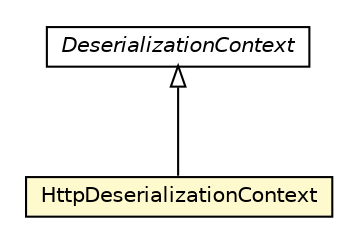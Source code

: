 #!/usr/local/bin/dot
#
# Class diagram 
# Generated by UMLGraph version R5_6-24-gf6e263 (http://www.umlgraph.org/)
#

digraph G {
	edge [fontname="Helvetica",fontsize=10,labelfontname="Helvetica",labelfontsize=10];
	node [fontname="Helvetica",fontsize=10,shape=plaintext];
	nodesep=0.25;
	ranksep=0.5;
	// io.reinert.requestor.core.HttpDeserializationContext
	c34655 [label=<<table title="io.reinert.requestor.core.HttpDeserializationContext" border="0" cellborder="1" cellspacing="0" cellpadding="2" port="p" bgcolor="lemonChiffon" href="./HttpDeserializationContext.html">
		<tr><td><table border="0" cellspacing="0" cellpadding="1">
<tr><td align="center" balign="center"> HttpDeserializationContext </td></tr>
		</table></td></tr>
		</table>>, URL="./HttpDeserializationContext.html", fontname="Helvetica", fontcolor="black", fontsize=10.0];
	// io.reinert.requestor.core.serialization.DeserializationContext
	c34678 [label=<<table title="io.reinert.requestor.core.serialization.DeserializationContext" border="0" cellborder="1" cellspacing="0" cellpadding="2" port="p" href="./serialization/DeserializationContext.html">
		<tr><td><table border="0" cellspacing="0" cellpadding="1">
<tr><td align="center" balign="center"><font face="Helvetica-Oblique"> DeserializationContext </font></td></tr>
		</table></td></tr>
		</table>>, URL="./serialization/DeserializationContext.html", fontname="Helvetica", fontcolor="black", fontsize=10.0];
	//io.reinert.requestor.core.HttpDeserializationContext extends io.reinert.requestor.core.serialization.DeserializationContext
	c34678:p -> c34655:p [dir=back,arrowtail=empty];
}

